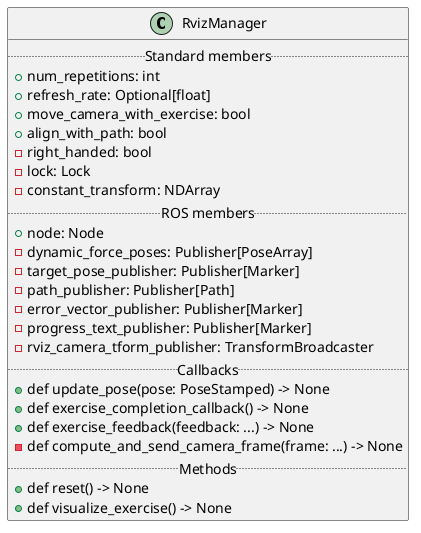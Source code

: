 @startuml

class RvizManager {
    ..Standard members..
    + num_repetitions: int
    + refresh_rate: Optional[float]
    + move_camera_with_exercise: bool
    + align_with_path: bool
    - right_handed: bool
    - lock: Lock
    - constant_transform: NDArray
    ..ROS members..
    + node: Node
    - dynamic_force_poses: Publisher[PoseArray]
    - target_pose_publisher: Publisher[Marker]
    - path_publisher: Publisher[Path]
    - error_vector_publisher: Publisher[Marker]
    - progress_text_publisher: Publisher[Marker]
    - rviz_camera_tform_publisher: TransformBroadcaster
    ..Callbacks..
    + def update_pose(pose: PoseStamped) -> None
    + def exercise_completion_callback() -> None
    + def exercise_feedback(feedback: ...) -> None
    - def compute_and_send_camera_frame(frame: ...) -> None
    ..Methods..
    + def reset() -> None
    + def visualize_exercise() -> None
}

@enduml